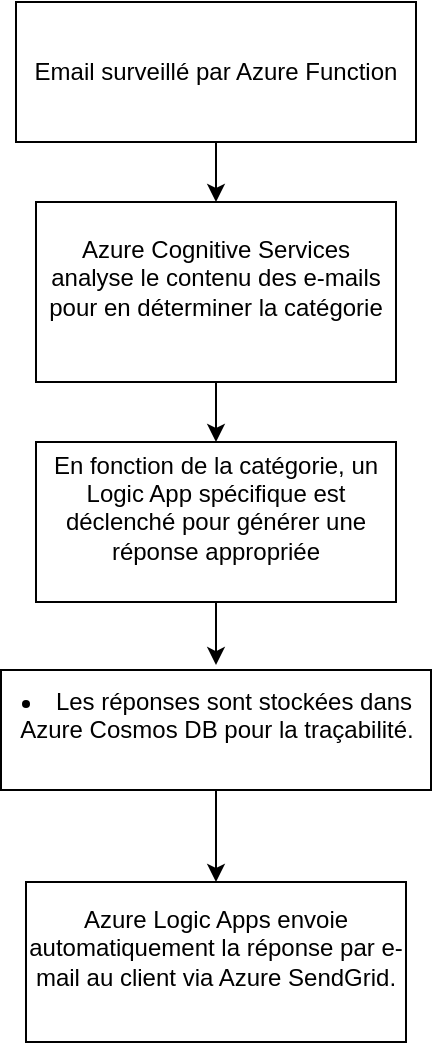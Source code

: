 <mxfile version="22.0.0" type="github">
  <diagram name="Page-1" id="FinugbX3ogyh6_Ym3ktt">
    <mxGraphModel dx="1299" dy="656" grid="1" gridSize="10" guides="1" tooltips="1" connect="1" arrows="1" fold="1" page="1" pageScale="1" pageWidth="827" pageHeight="1169" math="0" shadow="0">
      <root>
        <mxCell id="0" />
        <mxCell id="1" parent="0" />
        <mxCell id="4xLh56Lr_Jp9C70uscPO-2" style="edgeStyle=orthogonalEdgeStyle;rounded=0;orthogonalLoop=1;jettySize=auto;html=1;" edge="1" parent="1" source="4xLh56Lr_Jp9C70uscPO-1" target="4xLh56Lr_Jp9C70uscPO-3">
          <mxGeometry relative="1" as="geometry">
            <mxPoint x="350" y="405" as="targetPoint" />
          </mxGeometry>
        </mxCell>
        <mxCell id="4xLh56Lr_Jp9C70uscPO-1" value="Email surveillé par Azure Function" style="rounded=0;whiteSpace=wrap;html=1;" vertex="1" parent="1">
          <mxGeometry x="290" y="190" width="200" height="70" as="geometry" />
        </mxCell>
        <mxCell id="4xLh56Lr_Jp9C70uscPO-10" style="edgeStyle=orthogonalEdgeStyle;rounded=0;orthogonalLoop=1;jettySize=auto;html=1;" edge="1" parent="1" source="4xLh56Lr_Jp9C70uscPO-3" target="4xLh56Lr_Jp9C70uscPO-4">
          <mxGeometry relative="1" as="geometry" />
        </mxCell>
        <mxCell id="4xLh56Lr_Jp9C70uscPO-3" value="&#xa;Azure Cognitive Services analyse le contenu des e-mails pour en déterminer la catégorie&#xa;&#xa;" style="rounded=0;whiteSpace=wrap;html=1;" vertex="1" parent="1">
          <mxGeometry x="300" y="290" width="180" height="90" as="geometry" />
        </mxCell>
        <mxCell id="4xLh56Lr_Jp9C70uscPO-4" value="&#xa;En fonction de la catégorie, un Logic App spécifique est déclenché pour générer une réponse appropriée&#xa;&#xa;" style="rounded=0;whiteSpace=wrap;html=1;" vertex="1" parent="1">
          <mxGeometry x="300" y="410" width="180" height="80" as="geometry" />
        </mxCell>
        <mxCell id="4xLh56Lr_Jp9C70uscPO-14" value="" style="edgeStyle=orthogonalEdgeStyle;rounded=0;orthogonalLoop=1;jettySize=auto;html=1;" edge="1" parent="1" source="4xLh56Lr_Jp9C70uscPO-6" target="4xLh56Lr_Jp9C70uscPO-13">
          <mxGeometry relative="1" as="geometry" />
        </mxCell>
        <mxCell id="4xLh56Lr_Jp9C70uscPO-6" value="&#xa;&lt;li&gt;Les réponses sont stockées dans Azure Cosmos DB pour la traçabilité.&lt;/li&gt;&#xa;&#xa;" style="rounded=0;whiteSpace=wrap;html=1;" vertex="1" parent="1">
          <mxGeometry x="282.5" y="524" width="215" height="60" as="geometry" />
        </mxCell>
        <mxCell id="4xLh56Lr_Jp9C70uscPO-9" style="edgeStyle=orthogonalEdgeStyle;rounded=0;orthogonalLoop=1;jettySize=auto;html=1;entryX=0.5;entryY=-0.041;entryDx=0;entryDy=0;entryPerimeter=0;" edge="1" parent="1" source="4xLh56Lr_Jp9C70uscPO-4" target="4xLh56Lr_Jp9C70uscPO-6">
          <mxGeometry relative="1" as="geometry" />
        </mxCell>
        <mxCell id="4xLh56Lr_Jp9C70uscPO-13" value="&#xa;Azure Logic Apps envoie automatiquement la réponse par e-mail au client via Azure SendGrid.&#xa;&#xa;" style="whiteSpace=wrap;html=1;rounded=0;" vertex="1" parent="1">
          <mxGeometry x="295" y="630" width="190" height="80" as="geometry" />
        </mxCell>
      </root>
    </mxGraphModel>
  </diagram>
</mxfile>

